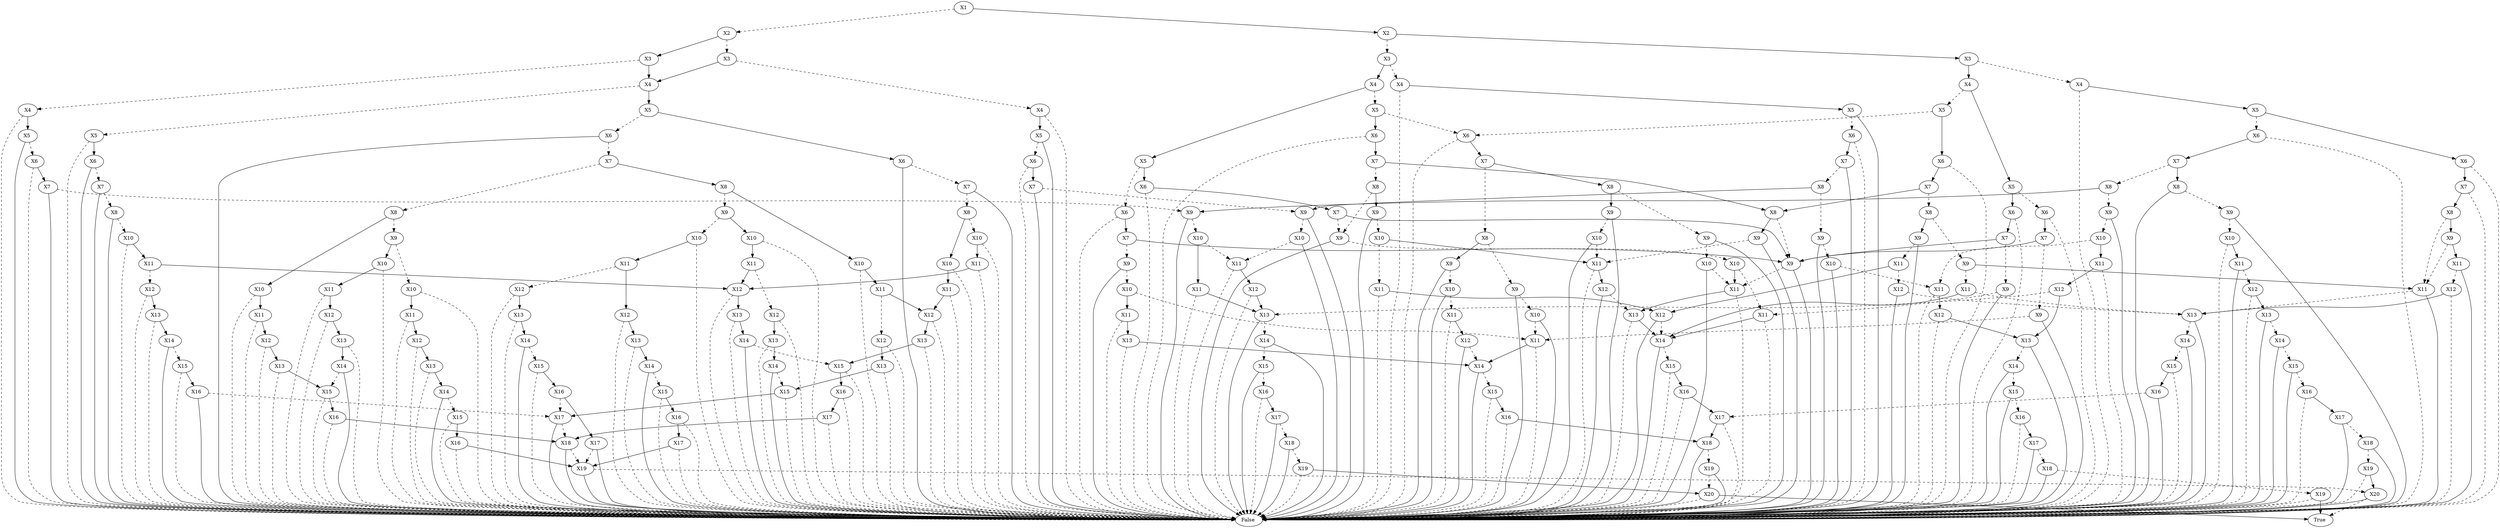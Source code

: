 digraph{139779485639456[label=X1]139779485634752[label="X2"]
139779485639456 -> 139779485634752[style=dashed label="" fontcolor = gray]
139779485640416[label="X3"]
139779485634752 -> 139779485640416[style=dashed label="" fontcolor = gray]
139779485642000[label="X4"]
139779485640416 -> 139779485642000[style=dashed label="" fontcolor = gray]
139780004750640[label="False"]
139779485642000 -> 139780004750640[style=dashed label="" fontcolor = gray]
139779485641712[label="X5 "]
139779485642000 -> 139779485641712 [label="" fontcolor = gray]
139779594029232[label="X6"]
139779485641712 -> 139779594029232[style=dashed label="" fontcolor = gray]
139780004750640[label="False"]
139779594029232 -> 139780004750640[style=dashed label="" fontcolor = gray]
139779483864416[label="X7 "]
139779594029232 -> 139779483864416 [label="" fontcolor = gray]
139779483877136[label="X9"]
139779483864416 -> 139779483877136[style=dashed label="" fontcolor = gray]
139779483875696[label="X10"]
139779483877136 -> 139779483875696[style=dashed label="" fontcolor = gray]
139780018732816[label="X11"]
139779483875696 -> 139780018732816[style=dashed label="" fontcolor = gray]
139780004750640[label="False"]
139780018732816 -> 139780004750640[style=dashed label="" fontcolor = gray]
139780018721584[label="X12 "]
139780018732816 -> 139780018721584 [label="" fontcolor = gray]
139780004750640[label="False"]
139780018721584 -> 139780004750640[style=dashed label="" fontcolor = gray]
139779420450016[label="X13 "]
139780018721584 -> 139779420450016 [label="" fontcolor = gray]
139779420440944[label="X14"]
139779420450016 -> 139779420440944[style=dashed label="" fontcolor = gray]
139779420441664[label="X15"]
139779420440944 -> 139779420441664[style=dashed label="" fontcolor = gray]
139779420450736[label="X16"]
139779420441664 -> 139779420450736[style=dashed label="" fontcolor = gray]
139780004750640[label="False"]
139779420450736 -> 139780004750640[style=dashed label="" fontcolor = gray]
139779420454144[label="X17 "]
139779420450736 -> 139779420454144 [label="" fontcolor = gray]
139779420454576[label="X18"]
139779420454144 -> 139779420454576[style=dashed label="" fontcolor = gray]
139779420453808[label="X19"]
139779420454576 -> 139779420453808[style=dashed label="" fontcolor = gray]
139780004750640[label="False"]
139779420453808 -> 139780004750640[style=dashed label="" fontcolor = gray]
139779420453328[label="X20 "]
139779420453808 -> 139779420453328 [label="" fontcolor = gray]
139780004750640[label="False"]
139779420453328 -> 139780004750640[style=dashed label="" fontcolor = gray]
139779435054032[label="True "]
139779420453328 -> 139779435054032 [label="" fontcolor = gray]
139780004750640[label="False "]
139779420454576 -> 139780004750640 [label="" fontcolor = gray]
139780004750640[label="False "]
139779420454144 -> 139780004750640 [label="" fontcolor = gray]
139780004750640[label="False "]
139779420441664 -> 139780004750640 [label="" fontcolor = gray]
139780004750640[label="False "]
139779420440944 -> 139780004750640 [label="" fontcolor = gray]
139780004750640[label="False "]
139779420450016 -> 139780004750640 [label="" fontcolor = gray]
139780004750640[label="False "]
139779483875696 -> 139780004750640 [label="" fontcolor = gray]
139780004750640[label="False "]
139779483877136 -> 139780004750640 [label="" fontcolor = gray]
139780004750640[label="False "]
139779483864416 -> 139780004750640 [label="" fontcolor = gray]
139780004750640[label="False "]
139779485641712 -> 139780004750640 [label="" fontcolor = gray]
139779485643728[label="X4 "]
139779485640416 -> 139779485643728 [label="" fontcolor = gray]
139779594042576[label="X5"]
139779485643728 -> 139779594042576[style=dashed label="" fontcolor = gray]
139780004750640[label="False"]
139779594042576 -> 139780004750640[style=dashed label="" fontcolor = gray]
139779483864800[label="X6 "]
139779594042576 -> 139779483864800 [label="" fontcolor = gray]
139779483862352[label="X7"]
139779483864800 -> 139779483862352[style=dashed label="" fontcolor = gray]
139780018717504[label="X8"]
139779483862352 -> 139780018717504[style=dashed label="" fontcolor = gray]
139780018718272[label="X10"]
139780018717504 -> 139780018718272[style=dashed label="" fontcolor = gray]
139780004750640[label="False"]
139780018718272 -> 139780004750640[style=dashed label="" fontcolor = gray]
139779420442240[label="X11 "]
139780018718272 -> 139779420442240 [label="" fontcolor = gray]
139779420440752[label="X12"]
139779420442240 -> 139779420440752[style=dashed label="" fontcolor = gray]
139780004750640[label="False"]
139779420440752 -> 139780004750640[style=dashed label="" fontcolor = gray]
139779420442336[label="X13 "]
139779420440752 -> 139779420442336 [label="" fontcolor = gray]
139780004750640[label="False"]
139779420442336 -> 139780004750640[style=dashed label="" fontcolor = gray]
139779420440272[label="X14 "]
139779420442336 -> 139779420440272 [label="" fontcolor = gray]
139779420441616[label="X15"]
139779420440272 -> 139779420441616[style=dashed label="" fontcolor = gray]
139780004750640[label="False"]
139779420441616 -> 139780004750640[style=dashed label="" fontcolor = gray]
139779420445696[label="X16 "]
139779420441616 -> 139779420445696 [label="" fontcolor = gray]
139779420438880[label="X17"]
139779420445696 -> 139779420438880[style=dashed label="" fontcolor = gray]
139779420451312[label="X18"]
139779420438880 -> 139779420451312[style=dashed label="" fontcolor = gray]
139779420449008[label="X19"]
139779420451312 -> 139779420449008[style=dashed label="" fontcolor = gray]
139779420450496[label="X20"]
139779420449008 -> 139779420450496[style=dashed label="" fontcolor = gray]
139779435054032[label="True"]
139779420450496 -> 139779435054032[style=dashed label="" fontcolor = gray]
139780004750640[label="False "]
139779420450496 -> 139780004750640 [label="" fontcolor = gray]
139780004750640[label="False "]
139779420449008 -> 139780004750640 [label="" fontcolor = gray]
139780004750640[label="False "]
139779420451312 -> 139780004750640 [label="" fontcolor = gray]
139780004750640[label="False "]
139779420438880 -> 139780004750640 [label="" fontcolor = gray]
139780004750640[label="False "]
139779420445696 -> 139780004750640 [label="" fontcolor = gray]
139780004750640[label="False "]
139779420440272 -> 139780004750640 [label="" fontcolor = gray]
139779420447952[label="X12 "]
139779420442240 -> 139779420447952 [label="" fontcolor = gray]
139780004750640[label="False"]
139779420447952 -> 139780004750640[style=dashed label="" fontcolor = gray]
139779420448528[label="X13 "]
139779420447952 -> 139779420448528 [label="" fontcolor = gray]
139780004750640[label="False"]
139779420448528 -> 139780004750640[style=dashed label="" fontcolor = gray]
139779420445888[label="X14 "]
139779420448528 -> 139779420445888 [label="" fontcolor = gray]
139779420444736[label="X15"]
139779420445888 -> 139779420444736[style=dashed label="" fontcolor = gray]
139780004750640[label="False"]
139779420444736 -> 139780004750640[style=dashed label="" fontcolor = gray]
139779420442912[label="X16 "]
139779420444736 -> 139779420442912 [label="" fontcolor = gray]
139780004750640[label="False"]
139779420442912 -> 139780004750640[style=dashed label="" fontcolor = gray]
139779420446224[label="X17 "]
139779420442912 -> 139779420446224 [label="" fontcolor = gray]
139780004750640[label="False"]
139779420446224 -> 139780004750640[style=dashed label="" fontcolor = gray]
139779420451312[label="X18 "]
139779420446224 -> 139779420451312 [label="" fontcolor = gray]
139780004750640[label="False "]
139779420445888 -> 139780004750640 [label="" fontcolor = gray]
139780004750640[label="False "]
139780018717504 -> 139780004750640 [label="" fontcolor = gray]
139780004750640[label="False "]
139779483862352 -> 139780004750640 [label="" fontcolor = gray]
139780004750640[label="False "]
139779483864800 -> 139780004750640 [label="" fontcolor = gray]
139779594029136[label="X5 "]
139779485643728 -> 139779594029136 [label="" fontcolor = gray]
139779483876752[label="X6"]
139779594029136 -> 139779483876752[style=dashed label="" fontcolor = gray]
139780018728496[label="X7"]
139779483876752 -> 139780018728496[style=dashed label="" fontcolor = gray]
139779420451744[label="X8"]
139780018728496 -> 139779420451744[style=dashed label="" fontcolor = gray]
139779420454240[label="X9"]
139779420451744 -> 139779420454240[style=dashed label="" fontcolor = gray]
139779420452080[label="X10"]
139779420454240 -> 139779420452080[style=dashed label="" fontcolor = gray]
139780004750640[label="False"]
139779420452080 -> 139780004750640[style=dashed label="" fontcolor = gray]
139779420442192[label="X11 "]
139779420452080 -> 139779420442192 [label="" fontcolor = gray]
139780004750640[label="False"]
139779420442192 -> 139780004750640[style=dashed label="" fontcolor = gray]
139779420445312[label="X12 "]
139779420442192 -> 139779420445312 [label="" fontcolor = gray]
139780004750640[label="False"]
139779420445312 -> 139780004750640[style=dashed label="" fontcolor = gray]
139779420447904[label="X13 "]
139779420445312 -> 139779420447904 [label="" fontcolor = gray]
139780004750640[label="False"]
139779420447904 -> 139780004750640[style=dashed label="" fontcolor = gray]
139779420444112[label="X14 "]
139779420447904 -> 139779420444112 [label="" fontcolor = gray]
139779420452704[label="X15"]
139779420444112 -> 139779420452704[style=dashed label="" fontcolor = gray]
139780004750640[label="False"]
139779420452704 -> 139780004750640[style=dashed label="" fontcolor = gray]
139779420444928[label="X16 "]
139779420452704 -> 139779420444928 [label="" fontcolor = gray]
139780004750640[label="False"]
139779420444928 -> 139780004750640[style=dashed label="" fontcolor = gray]
139779420449008[label="X19 "]
139779420444928 -> 139779420449008 [label="" fontcolor = gray]
139780004750640[label="False "]
139779420444112 -> 139780004750640 [label="" fontcolor = gray]
139779420451696[label="X10 "]
139779420454240 -> 139779420451696 [label="" fontcolor = gray]
139780004750640[label="False"]
139779420451696 -> 139780004750640[style=dashed label="" fontcolor = gray]
139779420440080[label="X11 "]
139779420451696 -> 139779420440080 [label="" fontcolor = gray]
139780004750640[label="False"]
139779420440080 -> 139780004750640[style=dashed label="" fontcolor = gray]
139779420442864[label="X12 "]
139779420440080 -> 139779420442864 [label="" fontcolor = gray]
139780004750640[label="False"]
139779420442864 -> 139780004750640[style=dashed label="" fontcolor = gray]
139779420454768[label="X13 "]
139779420442864 -> 139779420454768 [label="" fontcolor = gray]
139780004750640[label="False"]
139779420454768 -> 139780004750640[style=dashed label="" fontcolor = gray]
139779420453232[label="X14 "]
139779420454768 -> 139779420453232 [label="" fontcolor = gray]
139779420439744[label="X15"]
139779420453232 -> 139779420439744[style=dashed label="" fontcolor = gray]
139780004750640[label="False"]
139779420439744 -> 139780004750640[style=dashed label="" fontcolor = gray]
139779420444064[label="X16 "]
139779420439744 -> 139779420444064 [label="" fontcolor = gray]
139780004750640[label="False"]
139779420444064 -> 139780004750640[style=dashed label="" fontcolor = gray]
139779420451312[label="X18 "]
139779420444064 -> 139779420451312 [label="" fontcolor = gray]
139780004750640[label="False "]
139779420453232 -> 139780004750640 [label="" fontcolor = gray]
139779420454672[label="X10 "]
139779420451744 -> 139779420454672 [label="" fontcolor = gray]
139780004750640[label="False"]
139779420454672 -> 139780004750640[style=dashed label="" fontcolor = gray]
139779420446512[label="X11 "]
139779420454672 -> 139779420446512 [label="" fontcolor = gray]
139780004750640[label="False"]
139779420446512 -> 139780004750640[style=dashed label="" fontcolor = gray]
139779420439072[label="X12 "]
139779420446512 -> 139779420439072 [label="" fontcolor = gray]
139780004750640[label="False"]
139779420439072 -> 139780004750640[style=dashed label="" fontcolor = gray]
139779420450640[label="X13 "]
139779420439072 -> 139779420450640 [label="" fontcolor = gray]
139780004750640[label="False"]
139779420450640 -> 139780004750640[style=dashed label="" fontcolor = gray]
139779420439744[label="X15 "]
139779420450640 -> 139779420439744 [label="" fontcolor = gray]
139779420444016[label="X8 "]
139780018728496 -> 139779420444016 [label="" fontcolor = gray]
139779420444688[label="X9"]
139779420444016 -> 139779420444688[style=dashed label="" fontcolor = gray]
139779420446992[label="X10"]
139779420444688 -> 139779420446992[style=dashed label="" fontcolor = gray]
139780004750640[label="False"]
139779420446992 -> 139780004750640[style=dashed label="" fontcolor = gray]
139779420448864[label="X11 "]
139779420446992 -> 139779420448864 [label="" fontcolor = gray]
139779420451024[label="X12"]
139779420448864 -> 139779420451024[style=dashed label="" fontcolor = gray]
139780004750640[label="False"]
139779420451024 -> 139780004750640[style=dashed label="" fontcolor = gray]
139779420439696[label="X13 "]
139779420451024 -> 139779420439696 [label="" fontcolor = gray]
139780004750640[label="False"]
139779420439696 -> 139780004750640[style=dashed label="" fontcolor = gray]
139779420439360[label="X14 "]
139779420439696 -> 139779420439360 [label="" fontcolor = gray]
139779420442720[label="X15"]
139779420439360 -> 139779420442720[style=dashed label="" fontcolor = gray]
139780004750640[label="False"]
139779420442720 -> 139780004750640[style=dashed label="" fontcolor = gray]
139779420450448[label="X16 "]
139779420442720 -> 139779420450448 [label="" fontcolor = gray]
139779420438880[label="X17"]
139779420450448 -> 139779420438880[style=dashed label="" fontcolor = gray]
139779420443920[label="X17 "]
139779420450448 -> 139779420443920 [label="" fontcolor = gray]
139779420449008[label="X19"]
139779420443920 -> 139779420449008[style=dashed label="" fontcolor = gray]
139780004750640[label="False "]
139779420443920 -> 139780004750640 [label="" fontcolor = gray]
139780004750640[label="False "]
139779420439360 -> 139780004750640 [label="" fontcolor = gray]
139779420439840[label="X12 "]
139779420448864 -> 139779420439840 [label="" fontcolor = gray]
139780004750640[label="False"]
139779420439840 -> 139780004750640[style=dashed label="" fontcolor = gray]
139779420441328[label="X13 "]
139779420439840 -> 139779420441328 [label="" fontcolor = gray]
139780004750640[label="False"]
139779420441328 -> 139780004750640[style=dashed label="" fontcolor = gray]
139779420449824[label="X14 "]
139779420441328 -> 139779420449824 [label="" fontcolor = gray]
139779420449344[label="X15"]
139779420449824 -> 139779420449344[style=dashed label="" fontcolor = gray]
139780004750640[label="False"]
139779420449344 -> 139780004750640[style=dashed label="" fontcolor = gray]
139779633705744[label="X16 "]
139779420449344 -> 139779633705744 [label="" fontcolor = gray]
139780004750640[label="False"]
139779633705744 -> 139780004750640[style=dashed label="" fontcolor = gray]
139779350899984[label="X17 "]
139779633705744 -> 139779350899984 [label="" fontcolor = gray]
139780004750640[label="False"]
139779350899984 -> 139780004750640[style=dashed label="" fontcolor = gray]
139779420449008[label="X19 "]
139779350899984 -> 139779420449008 [label="" fontcolor = gray]
139780004750640[label="False "]
139779420449824 -> 139780004750640 [label="" fontcolor = gray]
139779149943264[label="X10 "]
139779420444688 -> 139779149943264 [label="" fontcolor = gray]
139780004750640[label="False"]
139779149943264 -> 139780004750640[style=dashed label="" fontcolor = gray]
139779485613168[label="X11 "]
139779149943264 -> 139779485613168 [label="" fontcolor = gray]
139779483862160[label="X12"]
139779485613168 -> 139779483862160[style=dashed label="" fontcolor = gray]
139780004750640[label="False"]
139779483862160 -> 139780004750640[style=dashed label="" fontcolor = gray]
139779483867584[label="X13 "]
139779483862160 -> 139779483867584 [label="" fontcolor = gray]
139780004750640[label="False"]
139779483867584 -> 139780004750640[style=dashed label="" fontcolor = gray]
139779483863744[label="X14 "]
139779483867584 -> 139779483863744 [label="" fontcolor = gray]
139779420438640[label="X15"]
139779483863744 -> 139779420438640[style=dashed label="" fontcolor = gray]
139780004750640[label="False"]
139779420438640 -> 139780004750640[style=dashed label="" fontcolor = gray]
139779420438880[label="X17 "]
139779420438640 -> 139779420438880 [label="" fontcolor = gray]
139780004750640[label="False "]
139779483863744 -> 139780004750640 [label="" fontcolor = gray]
139779420447952[label="X12 "]
139779485613168 -> 139779420447952 [label="" fontcolor = gray]
139779149939712[label="X10 "]
139779420444016 -> 139779149939712 [label="" fontcolor = gray]
139780004750640[label="False"]
139779149939712 -> 139780004750640[style=dashed label="" fontcolor = gray]
139780018723360[label="X11 "]
139779149939712 -> 139780018723360 [label="" fontcolor = gray]
139779483870848[label="X12"]
139780018723360 -> 139779483870848[style=dashed label="" fontcolor = gray]
139780004750640[label="False"]
139779483870848 -> 139780004750640[style=dashed label="" fontcolor = gray]
139779420447184[label="X13 "]
139779483870848 -> 139779420447184 [label="" fontcolor = gray]
139780004750640[label="False"]
139779420447184 -> 139780004750640[style=dashed label="" fontcolor = gray]
139779420438640[label="X15 "]
139779420447184 -> 139779420438640 [label="" fontcolor = gray]
139779483875744[label="X12 "]
139780018723360 -> 139779483875744 [label="" fontcolor = gray]
139780004750640[label="False"]
139779483875744 -> 139780004750640[style=dashed label="" fontcolor = gray]
139779420444640[label="X13 "]
139779483875744 -> 139779420444640 [label="" fontcolor = gray]
139780004750640[label="False"]
139779420444640 -> 139780004750640[style=dashed label="" fontcolor = gray]
139779420444736[label="X15 "]
139779420444640 -> 139779420444736 [label="" fontcolor = gray]
139780004750640[label="False "]
139779483876752 -> 139780004750640 [label="" fontcolor = gray]
139779642272032[label="X6 "]
139779594029136 -> 139779642272032 [label="" fontcolor = gray]
139779485607024[label="X7"]
139779642272032 -> 139779485607024[style=dashed label="" fontcolor = gray]
139780018720816[label="X8"]
139779485607024 -> 139780018720816[style=dashed label="" fontcolor = gray]
139779483871328[label="X10"]
139780018720816 -> 139779483871328[style=dashed label="" fontcolor = gray]
139780004750640[label="False"]
139779483871328 -> 139780004750640[style=dashed label="" fontcolor = gray]
139779483869168[label="X11 "]
139779483871328 -> 139779483869168 [label="" fontcolor = gray]
139780004750640[label="False"]
139779483869168 -> 139780004750640[style=dashed label="" fontcolor = gray]
139779420447952[label="X12 "]
139779483869168 -> 139779420447952 [label="" fontcolor = gray]
139779483872048[label="X10 "]
139780018720816 -> 139779483872048 [label="" fontcolor = gray]
139780004750640[label="False"]
139779483872048 -> 139780004750640[style=dashed label="" fontcolor = gray]
139779420448576[label="X11 "]
139779483872048 -> 139779420448576 [label="" fontcolor = gray]
139780004750640[label="False"]
139779420448576 -> 139780004750640[style=dashed label="" fontcolor = gray]
139779483875744[label="X12 "]
139779420448576 -> 139779483875744 [label="" fontcolor = gray]
139780004750640[label="False "]
139779485607024 -> 139780004750640 [label="" fontcolor = gray]
139780004750640[label="False "]
139779642272032 -> 139780004750640 [label="" fontcolor = gray]
139779485632496[label="X3 "]
139779485634752 -> 139779485632496 [label="" fontcolor = gray]
139779485641952[label="X4"]
139779485632496 -> 139779485641952[style=dashed label="" fontcolor = gray]
139780004750640[label="False"]
139779485641952 -> 139780004750640[style=dashed label="" fontcolor = gray]
139779149943120[label="X5 "]
139779485641952 -> 139779149943120 [label="" fontcolor = gray]
139779483861680[label="X6"]
139779149943120 -> 139779483861680[style=dashed label="" fontcolor = gray]
139780004750640[label="False"]
139779483861680 -> 139780004750640[style=dashed label="" fontcolor = gray]
139779420446560[label="X7 "]
139779483861680 -> 139779420446560 [label="" fontcolor = gray]
139779420440320[label="X9"]
139779420446560 -> 139779420440320[style=dashed label="" fontcolor = gray]
139779420448672[label="X10"]
139779420440320 -> 139779420448672[style=dashed label="" fontcolor = gray]
139780018732816[label="X11"]
139779420448672 -> 139780018732816[style=dashed label="" fontcolor = gray]
139779420448384[label="X11 "]
139779420448672 -> 139779420448384 [label="" fontcolor = gray]
139780004750640[label="False"]
139779420448384 -> 139780004750640[style=dashed label="" fontcolor = gray]
139779420450016[label="X13 "]
139779420448384 -> 139779420450016 [label="" fontcolor = gray]
139780004750640[label="False "]
139779420440320 -> 139780004750640 [label="" fontcolor = gray]
139780004750640[label="False "]
139779420446560 -> 139780004750640 [label="" fontcolor = gray]
139780004750640[label="False "]
139779149943120 -> 139780004750640 [label="" fontcolor = gray]
139779485643728[label="X4 "]
139779485632496 -> 139779485643728 [label="" fontcolor = gray]
139779485645888[label="X2 "]
139779485639456 -> 139779485645888 [label="" fontcolor = gray]
139779485631440[label="X3"]
139779485645888 -> 139779485631440[style=dashed label="" fontcolor = gray]
139779420441760[label="X4"]
139779485631440 -> 139779420441760[style=dashed label="" fontcolor = gray]
139780004750640[label="False"]
139779420441760 -> 139780004750640[style=dashed label="" fontcolor = gray]
139779420443296[label="X5 "]
139779420441760 -> 139779420443296 [label="" fontcolor = gray]
139779420438736[label="X6"]
139779420443296 -> 139779420438736[style=dashed label="" fontcolor = gray]
139780004750640[label="False"]
139779420438736 -> 139780004750640[style=dashed label="" fontcolor = gray]
139779485862352[label="X7 "]
139779420438736 -> 139779485862352 [label="" fontcolor = gray]
139779485871952[label="X8"]
139779485862352 -> 139779485871952[style=dashed label="" fontcolor = gray]
139779485860384[label="X9"]
139779485871952 -> 139779485860384[style=dashed label="" fontcolor = gray]
139779485866144[label="X10"]
139779485860384 -> 139779485866144[style=dashed label="" fontcolor = gray]
139779485861824[label="X11"]
139779485866144 -> 139779485861824[style=dashed label="" fontcolor = gray]
139780004750640[label="False"]
139779485861824 -> 139780004750640[style=dashed label="" fontcolor = gray]
139779485860576[label="X12 "]
139779485861824 -> 139779485860576 [label="" fontcolor = gray]
139780004750640[label="False"]
139779485860576 -> 139780004750640[style=dashed label="" fontcolor = gray]
139779485860768[label="X13 "]
139779485860576 -> 139779485860768 [label="" fontcolor = gray]
139779485861536[label="X14"]
139779485860768 -> 139779485861536[style=dashed label="" fontcolor = gray]
139779485862208[label="X15"]
139779485861536 -> 139779485862208[style=dashed label="" fontcolor = gray]
139779485868592[label="X16"]
139779485862208 -> 139779485868592[style=dashed label="" fontcolor = gray]
139780004750640[label="False"]
139779485868592 -> 139780004750640[style=dashed label="" fontcolor = gray]
139779485860192[label="X17 "]
139779485868592 -> 139779485860192 [label="" fontcolor = gray]
139779485864752[label="X18"]
139779485860192 -> 139779485864752[style=dashed label="" fontcolor = gray]
139779485861632[label="X19"]
139779485864752 -> 139779485861632[style=dashed label="" fontcolor = gray]
139780004750640[label="False"]
139779485861632 -> 139780004750640[style=dashed label="" fontcolor = gray]
139779435054032[label="True "]
139779485861632 -> 139779435054032 [label="" fontcolor = gray]
139780004750640[label="False "]
139779485864752 -> 139780004750640 [label="" fontcolor = gray]
139780004750640[label="False "]
139779485860192 -> 139780004750640 [label="" fontcolor = gray]
139780004750640[label="False "]
139779485862208 -> 139780004750640 [label="" fontcolor = gray]
139780004750640[label="False "]
139779485861536 -> 139780004750640 [label="" fontcolor = gray]
139780004750640[label="False "]
139779485860768 -> 139780004750640 [label="" fontcolor = gray]
139780004750640[label="False "]
139779485866144 -> 139780004750640 [label="" fontcolor = gray]
139780004750640[label="False "]
139779485860384 -> 139780004750640 [label="" fontcolor = gray]
139779483877136[label="X9 "]
139779485871952 -> 139779483877136 [label="" fontcolor = gray]
139780004750640[label="False "]
139779485862352 -> 139780004750640 [label="" fontcolor = gray]
139780004750640[label="False "]
139779420443296 -> 139780004750640 [label="" fontcolor = gray]
139779420452416[label="X4 "]
139779485631440 -> 139779420452416 [label="" fontcolor = gray]
139779420442768[label="X5"]
139779420452416 -> 139779420442768[style=dashed label="" fontcolor = gray]
139779485870416[label="X6"]
139779420442768 -> 139779485870416[style=dashed label="" fontcolor = gray]
139780004750640[label="False"]
139779485870416 -> 139780004750640[style=dashed label="" fontcolor = gray]
139779485875792[label="X7 "]
139779485870416 -> 139779485875792 [label="" fontcolor = gray]
139779485863984[label="X8"]
139779485875792 -> 139779485863984[style=dashed label="" fontcolor = gray]
139779485865760[label="X9"]
139779485863984 -> 139779485865760[style=dashed label="" fontcolor = gray]
139779485862016[label="X10"]
139779485865760 -> 139779485862016[style=dashed label="" fontcolor = gray]
139779485866480[label="X11"]
139779485862016 -> 139779485866480[style=dashed label="" fontcolor = gray]
139780004750640[label="False"]
139779485866480 -> 139780004750640[style=dashed label="" fontcolor = gray]
139779485867200[label="X14 "]
139779485866480 -> 139779485867200 [label="" fontcolor = gray]
139779485865088[label="X15"]
139779485867200 -> 139779485865088[style=dashed label="" fontcolor = gray]
139780004750640[label="False"]
139779485865088 -> 139780004750640[style=dashed label="" fontcolor = gray]
139779485864224[label="X16 "]
139779485865088 -> 139779485864224 [label="" fontcolor = gray]
139780004750640[label="False"]
139779485864224 -> 139780004750640[style=dashed label="" fontcolor = gray]
139779485873440[label="X18 "]
139779485864224 -> 139779485873440 [label="" fontcolor = gray]
139779485867680[label="X19"]
139779485873440 -> 139779485867680[style=dashed label="" fontcolor = gray]
139779420453328[label="X20"]
139779485867680 -> 139779420453328[style=dashed label="" fontcolor = gray]
139780004750640[label="False "]
139779485867680 -> 139780004750640 [label="" fontcolor = gray]
139780004750640[label="False "]
139779485873440 -> 139780004750640 [label="" fontcolor = gray]
139780004750640[label="False "]
139779485867200 -> 139780004750640 [label="" fontcolor = gray]
139780004750640[label="False "]
139779485862016 -> 139780004750640 [label="" fontcolor = gray]
139780004750640[label="False "]
139779485865760 -> 139780004750640 [label="" fontcolor = gray]
139779485861776[label="X9 "]
139779485863984 -> 139779485861776 [label="" fontcolor = gray]
139779485869216[label="X10"]
139779485861776 -> 139779485869216[style=dashed label="" fontcolor = gray]
139779485860000[label="X11"]
139779485869216 -> 139779485860000[style=dashed label="" fontcolor = gray]
139780004750640[label="False"]
139779485860000 -> 139780004750640[style=dashed label="" fontcolor = gray]
139779485864800[label="X12 "]
139779485860000 -> 139779485864800 [label="" fontcolor = gray]
139779485867200[label="X14"]
139779485864800 -> 139779485867200[style=dashed label="" fontcolor = gray]
139780004750640[label="False "]
139779485864800 -> 139780004750640 [label="" fontcolor = gray]
139780004750640[label="False "]
139779485869216 -> 139780004750640 [label="" fontcolor = gray]
139780004750640[label="False "]
139779485861776 -> 139780004750640 [label="" fontcolor = gray]
139779485867440[label="X8 "]
139779485875792 -> 139779485867440 [label="" fontcolor = gray]
139779485862928[label="X9"]
139779485867440 -> 139779485862928[style=dashed label="" fontcolor = gray]
139779485863408[label="X10"]
139779485862928 -> 139779485863408[style=dashed label="" fontcolor = gray]
139779485872960[label="X11"]
139779485863408 -> 139779485872960[style=dashed label="" fontcolor = gray]
139780004750640[label="False"]
139779485872960 -> 139780004750640[style=dashed label="" fontcolor = gray]
139779485864320[label="X13 "]
139779485872960 -> 139779485864320 [label="" fontcolor = gray]
139780004750640[label="False"]
139779485864320 -> 139780004750640[style=dashed label="" fontcolor = gray]
139779485860432[label="X14 "]
139779485864320 -> 139779485860432 [label="" fontcolor = gray]
139779485865856[label="X15"]
139779485860432 -> 139779485865856[style=dashed label="" fontcolor = gray]
139780004750640[label="False"]
139779485865856 -> 139780004750640[style=dashed label="" fontcolor = gray]
139779485868544[label="X16 "]
139779485865856 -> 139779485868544 [label="" fontcolor = gray]
139780004750640[label="False"]
139779485868544 -> 139780004750640[style=dashed label="" fontcolor = gray]
139779485868880[label="X17 "]
139779485868544 -> 139779485868880 [label="" fontcolor = gray]
139780004750640[label="False"]
139779485868880 -> 139780004750640[style=dashed label="" fontcolor = gray]
139779485873440[label="X18 "]
139779485868880 -> 139779485873440 [label="" fontcolor = gray]
139780004750640[label="False "]
139779485860432 -> 139780004750640 [label="" fontcolor = gray]
139780004750640[label="False "]
139779485863408 -> 139780004750640 [label="" fontcolor = gray]
139780004750640[label="False "]
139779485862928 -> 139780004750640 [label="" fontcolor = gray]
139779485863024[label="X9 "]
139779485867440 -> 139779485863024 [label="" fontcolor = gray]
139779485862832[label="X10"]
139779485863024 -> 139779485862832[style=dashed label="" fontcolor = gray]
139779485861440[label="X11"]
139779485862832 -> 139779485861440[style=dashed label="" fontcolor = gray]
139780004750640[label="False"]
139779485861440 -> 139780004750640[style=dashed label="" fontcolor = gray]
139779485865616[label="X12 "]
139779485861440 -> 139779485865616 [label="" fontcolor = gray]
139779485864320[label="X13"]
139779485865616 -> 139779485864320[style=dashed label="" fontcolor = gray]
139780004750640[label="False "]
139779485865616 -> 139780004750640 [label="" fontcolor = gray]
139780004750640[label="False "]
139779485862832 -> 139780004750640 [label="" fontcolor = gray]
139780004750640[label="False "]
139779485863024 -> 139780004750640 [label="" fontcolor = gray]
139779485860528[label="X6 "]
139779420442768 -> 139779485860528 [label="" fontcolor = gray]
139780004750640[label="False"]
139779485860528 -> 139780004750640[style=dashed label="" fontcolor = gray]
139779485860096[label="X7 "]
139779485860528 -> 139779485860096 [label="" fontcolor = gray]
139779485862592[label="X8"]
139779485860096 -> 139779485862592[style=dashed label="" fontcolor = gray]
139779485870272[label="X9"]
139779485862592 -> 139779485870272[style=dashed label="" fontcolor = gray]
139779485869744[label="X10"]
139779485870272 -> 139779485869744[style=dashed label="" fontcolor = gray]
139779485862736[label="X11"]
139779485869744 -> 139779485862736[style=dashed label="" fontcolor = gray]
139780004750640[label="False"]
139779485862736 -> 139780004750640[style=dashed label="" fontcolor = gray]
139779485860432[label="X14 "]
139779485862736 -> 139779485860432 [label="" fontcolor = gray]
139779485872960[label="X11 "]
139779485869744 -> 139779485872960 [label="" fontcolor = gray]
139780004750640[label="False "]
139779485870272 -> 139780004750640 [label="" fontcolor = gray]
139779485871136[label="X9 "]
139779485862592 -> 139779485871136 [label="" fontcolor = gray]
139779485865376[label="X10"]
139779485871136 -> 139779485865376[style=dashed label="" fontcolor = gray]
139779485865952[label="X11"]
139779485865376 -> 139779485865952[style=dashed label="" fontcolor = gray]
139780004750640[label="False"]
139779485865952 -> 139780004750640[style=dashed label="" fontcolor = gray]
139779485868448[label="X12 "]
139779485865952 -> 139779485868448 [label="" fontcolor = gray]
139779485860432[label="X14"]
139779485868448 -> 139779485860432[style=dashed label="" fontcolor = gray]
139780004750640[label="False "]
139779485868448 -> 139780004750640 [label="" fontcolor = gray]
139779485861440[label="X11 "]
139779485865376 -> 139779485861440 [label="" fontcolor = gray]
139780004750640[label="False "]
139779485871136 -> 139780004750640 [label="" fontcolor = gray]
139779485868352[label="X8 "]
139779485860096 -> 139779485868352 [label="" fontcolor = gray]
139779485867872[label="X9"]
139779485868352 -> 139779485867872[style=dashed label="" fontcolor = gray]
139779485872960[label="X11"]
139779485867872 -> 139779485872960[style=dashed label="" fontcolor = gray]
139780004750640[label="False "]
139779485867872 -> 139780004750640 [label="" fontcolor = gray]
139779485868736[label="X9 "]
139779485868352 -> 139779485868736 [label="" fontcolor = gray]
139779485861440[label="X11"]
139779485868736 -> 139779485861440[style=dashed label="" fontcolor = gray]
139780004750640[label="False "]
139779485868736 -> 139780004750640 [label="" fontcolor = gray]
139779420453088[label="X5 "]
139779420452416 -> 139779420453088 [label="" fontcolor = gray]
139779485871280[label="X6"]
139779420453088 -> 139779485871280[style=dashed label="" fontcolor = gray]
139780004750640[label="False"]
139779485871280 -> 139780004750640[style=dashed label="" fontcolor = gray]
139779485860816[label="X7 "]
139779485871280 -> 139779485860816 [label="" fontcolor = gray]
139779485867056[label="X9"]
139779485860816 -> 139779485867056[style=dashed label="" fontcolor = gray]
139779485864512[label="X10"]
139779485867056 -> 139779485864512[style=dashed label="" fontcolor = gray]
139779485866480[label="X11"]
139779485864512 -> 139779485866480[style=dashed label="" fontcolor = gray]
139779485875408[label="X11 "]
139779485864512 -> 139779485875408 [label="" fontcolor = gray]
139780004750640[label="False"]
139779485875408 -> 139780004750640[style=dashed label="" fontcolor = gray]
139779485867920[label="X13 "]
139779485875408 -> 139779485867920 [label="" fontcolor = gray]
139780004750640[label="False"]
139779485867920 -> 139780004750640[style=dashed label="" fontcolor = gray]
139779485867200[label="X14 "]
139779485867920 -> 139779485867200 [label="" fontcolor = gray]
139780004750640[label="False "]
139779485867056 -> 139780004750640 [label="" fontcolor = gray]
139779485867872[label="X9 "]
139779485860816 -> 139779485867872 [label="" fontcolor = gray]
139779485872864[label="X6 "]
139779420453088 -> 139779485872864 [label="" fontcolor = gray]
139780004750640[label="False"]
139779485872864 -> 139780004750640[style=dashed label="" fontcolor = gray]
139779485864560[label="X7 "]
139779485872864 -> 139779485864560 [label="" fontcolor = gray]
139779485870272[label="X9"]
139779485864560 -> 139779485870272[style=dashed label="" fontcolor = gray]
139779485867872[label="X9 "]
139779485864560 -> 139779485867872 [label="" fontcolor = gray]
139779485639216[label="X3 "]
139779485645888 -> 139779485639216 [label="" fontcolor = gray]
139779420451072[label="X4"]
139779485639216 -> 139779420451072[style=dashed label="" fontcolor = gray]
139780004750640[label="False"]
139779420451072 -> 139780004750640[style=dashed label="" fontcolor = gray]
139779485863888[label="X5 "]
139779420451072 -> 139779485863888 [label="" fontcolor = gray]
139779485874160[label="X6"]
139779485863888 -> 139779485874160[style=dashed label="" fontcolor = gray]
139780004750640[label="False"]
139779485874160 -> 139780004750640[style=dashed label="" fontcolor = gray]
139779485869312[label="X7 "]
139779485874160 -> 139779485869312 [label="" fontcolor = gray]
139779485862544[label="X8"]
139779485869312 -> 139779485862544[style=dashed label="" fontcolor = gray]
139779485869840[label="X9"]
139779485862544 -> 139779485869840[style=dashed label="" fontcolor = gray]
139779485867968[label="X10"]
139779485869840 -> 139779485867968[style=dashed label="" fontcolor = gray]
139779485861824[label="X11"]
139779485867968 -> 139779485861824[style=dashed label="" fontcolor = gray]
139779485872096[label="X11 "]
139779485867968 -> 139779485872096 [label="" fontcolor = gray]
139780004750640[label="False"]
139779485872096 -> 139780004750640[style=dashed label="" fontcolor = gray]
139779485870800[label="X12 "]
139779485872096 -> 139779485870800 [label="" fontcolor = gray]
139779420450016[label="X13"]
139779485870800 -> 139779420450016[style=dashed label="" fontcolor = gray]
139779485860768[label="X13 "]
139779485870800 -> 139779485860768 [label="" fontcolor = gray]
139780004750640[label="False "]
139779485869840 -> 139780004750640 [label="" fontcolor = gray]
139779420440320[label="X9 "]
139779485862544 -> 139779420440320 [label="" fontcolor = gray]
139779485875648[label="X8 "]
139779485869312 -> 139779485875648 [label="" fontcolor = gray]
139779485859904[label="X9"]
139779485875648 -> 139779485859904[style=dashed label="" fontcolor = gray]
139779485868400[label="X10"]
139779485859904 -> 139779485868400[style=dashed label="" fontcolor = gray]
139780004750640[label="False"]
139779485868400 -> 139780004750640[style=dashed label="" fontcolor = gray]
139779366053456[label="X11 "]
139779485868400 -> 139779366053456 [label="" fontcolor = gray]
139779366046448[label="X12"]
139779366053456 -> 139779366046448[style=dashed label="" fontcolor = gray]
139780004750640[label="False"]
139779366046448 -> 139780004750640[style=dashed label="" fontcolor = gray]
139779366059120[label="X13 "]
139779366046448 -> 139779366059120 [label="" fontcolor = gray]
139779366049136[label="X14"]
139779366059120 -> 139779366049136[style=dashed label="" fontcolor = gray]
139779366046640[label="X15"]
139779366049136 -> 139779366046640[style=dashed label="" fontcolor = gray]
139779366053888[label="X16"]
139779366046640 -> 139779366053888[style=dashed label="" fontcolor = gray]
139780004750640[label="False"]
139779366053888 -> 139780004750640[style=dashed label="" fontcolor = gray]
139779366050624[label="X17 "]
139779366053888 -> 139779366050624 [label="" fontcolor = gray]
139779366046592[label="X18"]
139779366050624 -> 139779366046592[style=dashed label="" fontcolor = gray]
139779366049568[label="X19"]
139779366046592 -> 139779366049568[style=dashed label="" fontcolor = gray]
139780004750640[label="False"]
139779366049568 -> 139780004750640[style=dashed label="" fontcolor = gray]
139779420450496[label="X20 "]
139779366049568 -> 139779420450496 [label="" fontcolor = gray]
139780004750640[label="False "]
139779366046592 -> 139780004750640 [label="" fontcolor = gray]
139780004750640[label="False "]
139779366050624 -> 139780004750640 [label="" fontcolor = gray]
139780004750640[label="False "]
139779366046640 -> 139780004750640 [label="" fontcolor = gray]
139780004750640[label="False "]
139779366049136 -> 139780004750640 [label="" fontcolor = gray]
139780004750640[label="False "]
139779366059120 -> 139780004750640 [label="" fontcolor = gray]
139780004750640[label="False "]
139779366053456 -> 139780004750640 [label="" fontcolor = gray]
139780004750640[label="False "]
139779485859904 -> 139780004750640 [label="" fontcolor = gray]
139780004750640[label="False "]
139779485875648 -> 139780004750640 [label="" fontcolor = gray]
139779485869504[label="X6 "]
139779485863888 -> 139779485869504 [label="" fontcolor = gray]
139780004750640[label="False"]
139779485869504 -> 139780004750640[style=dashed label="" fontcolor = gray]
139779485872480[label="X7 "]
139779485869504 -> 139779485872480 [label="" fontcolor = gray]
139780004750640[label="False"]
139779485872480 -> 139780004750640[style=dashed label="" fontcolor = gray]
139779485861488[label="X8 "]
139779485872480 -> 139779485861488 [label="" fontcolor = gray]
139779366044528[label="X11"]
139779485861488 -> 139779366044528[style=dashed label="" fontcolor = gray]
139779366051584[label="X13"]
139779366044528 -> 139779366051584[style=dashed label="" fontcolor = gray]
139779366055904[label="X14"]
139779366051584 -> 139779366055904[style=dashed label="" fontcolor = gray]
139779366044960[label="X15"]
139779366055904 -> 139779366044960[style=dashed label="" fontcolor = gray]
139780004750640[label="False"]
139779366044960 -> 139780004750640[style=dashed label="" fontcolor = gray]
139779366045968[label="X16 "]
139779366044960 -> 139779366045968 [label="" fontcolor = gray]
139779485868880[label="X17"]
139779366045968 -> 139779485868880[style=dashed label="" fontcolor = gray]
139780004750640[label="False "]
139779366045968 -> 139780004750640 [label="" fontcolor = gray]
139780004750640[label="False "]
139779366055904 -> 139780004750640 [label="" fontcolor = gray]
139780004750640[label="False "]
139779366051584 -> 139780004750640 [label="" fontcolor = gray]
139780004750640[label="False "]
139779366044528 -> 139780004750640 [label="" fontcolor = gray]
139779366053840[label="X9 "]
139779485861488 -> 139779366053840 [label="" fontcolor = gray]
139779366044528[label="X11"]
139779366053840 -> 139779366044528[style=dashed label="" fontcolor = gray]
139779366053264[label="X11 "]
139779366053840 -> 139779366053264 [label="" fontcolor = gray]
139779366051392[label="X12"]
139779366053264 -> 139779366051392[style=dashed label="" fontcolor = gray]
139780004750640[label="False"]
139779366051392 -> 139780004750640[style=dashed label="" fontcolor = gray]
139779366051584[label="X13 "]
139779366051392 -> 139779366051584 [label="" fontcolor = gray]
139780004750640[label="False "]
139779366053264 -> 139780004750640 [label="" fontcolor = gray]
139779485862688[label="X4 "]
139779485639216 -> 139779485862688 [label="" fontcolor = gray]
139779485864944[label="X5"]
139779485862688 -> 139779485864944[style=dashed label="" fontcolor = gray]
139779485870416[label="X6"]
139779485864944 -> 139779485870416[style=dashed label="" fontcolor = gray]
139779485870992[label="X6 "]
139779485864944 -> 139779485870992 [label="" fontcolor = gray]
139780004750640[label="False"]
139779485870992 -> 139780004750640[style=dashed label="" fontcolor = gray]
139779366054512[label="X7 "]
139779485870992 -> 139779366054512 [label="" fontcolor = gray]
139779366050048[label="X8"]
139779366054512 -> 139779366050048[style=dashed label="" fontcolor = gray]
139779366052688[label="X9"]
139779366050048 -> 139779366052688[style=dashed label="" fontcolor = gray]
139779366055712[label="X11"]
139779366052688 -> 139779366055712[style=dashed label="" fontcolor = gray]
139779366051584[label="X13"]
139779366055712 -> 139779366051584[style=dashed label="" fontcolor = gray]
139779485860432[label="X14 "]
139779366055712 -> 139779485860432 [label="" fontcolor = gray]
139779366044528[label="X11 "]
139779366052688 -> 139779366044528 [label="" fontcolor = gray]
139779366047984[label="X9 "]
139779366050048 -> 139779366047984 [label="" fontcolor = gray]
139779366049328[label="X11"]
139779366047984 -> 139779366049328[style=dashed label="" fontcolor = gray]
139779366045728[label="X12"]
139779366049328 -> 139779366045728[style=dashed label="" fontcolor = gray]
139779366051584[label="X13"]
139779366045728 -> 139779366051584[style=dashed label="" fontcolor = gray]
139780004750640[label="False "]
139779366045728 -> 139780004750640 [label="" fontcolor = gray]
139779485868448[label="X12 "]
139779366049328 -> 139779485868448 [label="" fontcolor = gray]
139780004750640[label="False "]
139779366047984 -> 139780004750640 [label="" fontcolor = gray]
139779485868352[label="X8 "]
139779366054512 -> 139779485868352 [label="" fontcolor = gray]
139779485868016[label="X5 "]
139779485862688 -> 139779485868016 [label="" fontcolor = gray]
139779485874448[label="X6"]
139779485868016 -> 139779485874448[style=dashed label="" fontcolor = gray]
139780004750640[label="False"]
139779485874448 -> 139780004750640[style=dashed label="" fontcolor = gray]
139779366044000[label="X7 "]
139779485874448 -> 139779366044000 [label="" fontcolor = gray]
139779366047888[label="X9"]
139779366044000 -> 139779366047888[style=dashed label="" fontcolor = gray]
139779485866480[label="X11"]
139779366047888 -> 139779485866480[style=dashed label="" fontcolor = gray]
139780004750640[label="False "]
139779366047888 -> 139780004750640 [label="" fontcolor = gray]
139779485867872[label="X9 "]
139779366044000 -> 139779485867872 [label="" fontcolor = gray]
139779485866672[label="X6 "]
139779485868016 -> 139779485866672 [label="" fontcolor = gray]
139780004750640[label="False"]
139779485866672 -> 139780004750640[style=dashed label="" fontcolor = gray]
139779483877088[label="X7 "]
139779485866672 -> 139779483877088 [label="" fontcolor = gray]
139779483871616[label="X9"]
139779483877088 -> 139779483871616[style=dashed label="" fontcolor = gray]
139779485862736[label="X11"]
139779483871616 -> 139779485862736[style=dashed label="" fontcolor = gray]
139780004750640[label="False "]
139779483871616 -> 139780004750640 [label="" fontcolor = gray]
139779485867872[label="X9 "]
139779483877088 -> 139779485867872 [label="" fontcolor = gray]
}